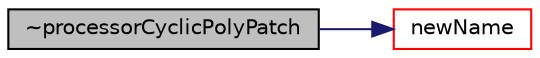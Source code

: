 digraph "~processorCyclicPolyPatch"
{
  bgcolor="transparent";
  edge [fontname="Helvetica",fontsize="10",labelfontname="Helvetica",labelfontsize="10"];
  node [fontname="Helvetica",fontsize="10",shape=record];
  rankdir="LR";
  Node1 [label="~processorCyclicPolyPatch",height=0.2,width=0.4,color="black", fillcolor="grey75", style="filled", fontcolor="black"];
  Node1 -> Node2 [color="midnightblue",fontsize="10",style="solid",fontname="Helvetica"];
  Node2 [label="newName",height=0.2,width=0.4,color="red",URL="$a01988.html#a314180300df1ed425f4d59cbd17c56a9",tooltip="Return the name of a processorCyclicPolyPatch. "];
}
